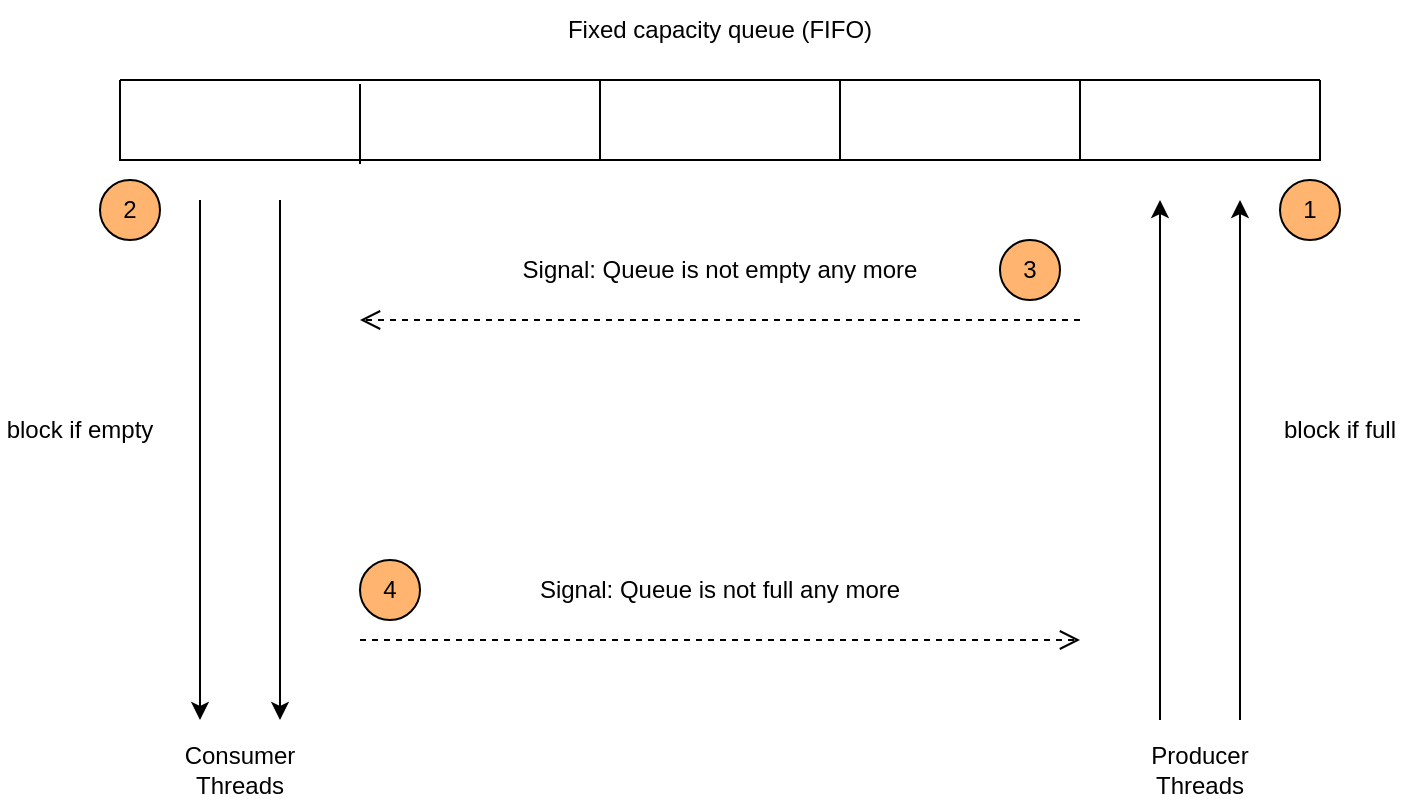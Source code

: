 <mxfile version="20.4.1" type="github">
  <diagram id="kgpKYQtTHZ0yAKxKKP6v" name="Page-1">
    <mxGraphModel dx="1108" dy="482" grid="1" gridSize="10" guides="1" tooltips="1" connect="1" arrows="1" fold="1" page="1" pageScale="1" pageWidth="850" pageHeight="1100" math="0" shadow="0">
      <root>
        <mxCell id="0" />
        <mxCell id="1" parent="0" />
        <mxCell id="6xNNRaoeywDFbzuQajoG-2" value="" style="endArrow=none;html=1;rounded=0;" edge="1" parent="1">
          <mxGeometry width="50" height="50" relative="1" as="geometry">
            <mxPoint x="240" y="122" as="sourcePoint" />
            <mxPoint x="240" y="82" as="targetPoint" />
            <Array as="points">
              <mxPoint x="240" y="82" />
            </Array>
          </mxGeometry>
        </mxCell>
        <mxCell id="6xNNRaoeywDFbzuQajoG-6" value="" style="endArrow=classic;html=1;rounded=0;" edge="1" parent="1">
          <mxGeometry width="50" height="50" relative="1" as="geometry">
            <mxPoint x="640" y="400" as="sourcePoint" />
            <mxPoint x="640" y="140" as="targetPoint" />
          </mxGeometry>
        </mxCell>
        <mxCell id="6xNNRaoeywDFbzuQajoG-7" value="" style="endArrow=classic;html=1;rounded=0;" edge="1" parent="1">
          <mxGeometry width="50" height="50" relative="1" as="geometry">
            <mxPoint x="680" y="400" as="sourcePoint" />
            <mxPoint x="680" y="140" as="targetPoint" />
          </mxGeometry>
        </mxCell>
        <mxCell id="6xNNRaoeywDFbzuQajoG-8" value="" style="endArrow=classic;html=1;rounded=0;" edge="1" parent="1">
          <mxGeometry width="50" height="50" relative="1" as="geometry">
            <mxPoint x="160" y="140" as="sourcePoint" />
            <mxPoint x="160" y="400" as="targetPoint" />
          </mxGeometry>
        </mxCell>
        <mxCell id="6xNNRaoeywDFbzuQajoG-9" value="" style="endArrow=classic;html=1;rounded=0;" edge="1" parent="1">
          <mxGeometry width="50" height="50" relative="1" as="geometry">
            <mxPoint x="200" y="140" as="sourcePoint" />
            <mxPoint x="200" y="400" as="targetPoint" />
          </mxGeometry>
        </mxCell>
        <mxCell id="6xNNRaoeywDFbzuQajoG-13" value="" style="html=1;verticalAlign=bottom;endArrow=open;dashed=1;endSize=8;rounded=0;" edge="1" parent="1">
          <mxGeometry relative="1" as="geometry">
            <mxPoint x="600" y="200" as="sourcePoint" />
            <mxPoint x="240" y="200" as="targetPoint" />
          </mxGeometry>
        </mxCell>
        <mxCell id="6xNNRaoeywDFbzuQajoG-14" value="" style="html=1;verticalAlign=bottom;endArrow=open;dashed=1;endSize=8;rounded=0;" edge="1" parent="1">
          <mxGeometry relative="1" as="geometry">
            <mxPoint x="240" y="360" as="sourcePoint" />
            <mxPoint x="600" y="360" as="targetPoint" />
          </mxGeometry>
        </mxCell>
        <mxCell id="6xNNRaoeywDFbzuQajoG-15" value="Signal: Queue is not empty any more" style="text;html=1;strokeColor=none;fillColor=none;align=center;verticalAlign=middle;whiteSpace=wrap;rounded=0;" vertex="1" parent="1">
          <mxGeometry x="280" y="160" width="280" height="30" as="geometry" />
        </mxCell>
        <mxCell id="6xNNRaoeywDFbzuQajoG-16" value="Signal: Queue is not full any more" style="text;html=1;strokeColor=none;fillColor=none;align=center;verticalAlign=middle;whiteSpace=wrap;rounded=0;" vertex="1" parent="1">
          <mxGeometry x="280" y="320" width="280" height="30" as="geometry" />
        </mxCell>
        <mxCell id="6xNNRaoeywDFbzuQajoG-17" value="Producer Threads" style="text;html=1;strokeColor=none;fillColor=none;align=center;verticalAlign=middle;whiteSpace=wrap;rounded=0;" vertex="1" parent="1">
          <mxGeometry x="630" y="410" width="60" height="30" as="geometry" />
        </mxCell>
        <mxCell id="6xNNRaoeywDFbzuQajoG-18" value="Consumer Threads" style="text;html=1;strokeColor=none;fillColor=none;align=center;verticalAlign=middle;whiteSpace=wrap;rounded=0;" vertex="1" parent="1">
          <mxGeometry x="150" y="410" width="60" height="30" as="geometry" />
        </mxCell>
        <mxCell id="6xNNRaoeywDFbzuQajoG-19" value="block if full" style="text;html=1;strokeColor=none;fillColor=none;align=center;verticalAlign=middle;whiteSpace=wrap;rounded=0;" vertex="1" parent="1">
          <mxGeometry x="700" y="240" width="60" height="30" as="geometry" />
        </mxCell>
        <mxCell id="6xNNRaoeywDFbzuQajoG-20" value="block if empty" style="text;html=1;strokeColor=none;fillColor=none;align=center;verticalAlign=middle;whiteSpace=wrap;rounded=0;" vertex="1" parent="1">
          <mxGeometry x="60" y="240" width="80" height="30" as="geometry" />
        </mxCell>
        <mxCell id="6xNNRaoeywDFbzuQajoG-21" value="Fixed capacity queue (FIFO)" style="text;html=1;strokeColor=none;fillColor=none;align=center;verticalAlign=middle;whiteSpace=wrap;rounded=0;" vertex="1" parent="1">
          <mxGeometry x="240" y="40" width="360" height="30" as="geometry" />
        </mxCell>
        <mxCell id="6xNNRaoeywDFbzuQajoG-24" value="1" style="ellipse;whiteSpace=wrap;html=1;aspect=fixed;fillColor=#FFB570;" vertex="1" parent="1">
          <mxGeometry x="700" y="130" width="30" height="30" as="geometry" />
        </mxCell>
        <mxCell id="6xNNRaoeywDFbzuQajoG-25" value="2" style="ellipse;whiteSpace=wrap;html=1;aspect=fixed;fillColor=#FFB570;" vertex="1" parent="1">
          <mxGeometry x="110" y="130" width="30" height="30" as="geometry" />
        </mxCell>
        <mxCell id="6xNNRaoeywDFbzuQajoG-26" value="3" style="ellipse;whiteSpace=wrap;html=1;aspect=fixed;fillColor=#FFB570;" vertex="1" parent="1">
          <mxGeometry x="560" y="160" width="30" height="30" as="geometry" />
        </mxCell>
        <mxCell id="6xNNRaoeywDFbzuQajoG-27" value="4" style="ellipse;whiteSpace=wrap;html=1;aspect=fixed;fillColor=#FFB570;" vertex="1" parent="1">
          <mxGeometry x="240" y="320" width="30" height="30" as="geometry" />
        </mxCell>
        <mxCell id="6xNNRaoeywDFbzuQajoG-1" value="" style="swimlane;startSize=0;fillColor=#B9E0A5;" vertex="1" parent="1">
          <mxGeometry x="120" y="80" width="600" height="40" as="geometry">
            <mxRectangle x="120" y="80" width="50" height="40" as="alternateBounds" />
          </mxGeometry>
        </mxCell>
        <mxCell id="6xNNRaoeywDFbzuQajoG-3" value="" style="endArrow=none;html=1;rounded=0;" edge="1" parent="6xNNRaoeywDFbzuQajoG-1">
          <mxGeometry width="50" height="50" relative="1" as="geometry">
            <mxPoint x="240" y="40" as="sourcePoint" />
            <mxPoint x="240" as="targetPoint" />
            <Array as="points">
              <mxPoint x="240" />
            </Array>
          </mxGeometry>
        </mxCell>
        <mxCell id="6xNNRaoeywDFbzuQajoG-4" value="" style="endArrow=none;html=1;rounded=0;" edge="1" parent="6xNNRaoeywDFbzuQajoG-1">
          <mxGeometry width="50" height="50" relative="1" as="geometry">
            <mxPoint x="360" y="40" as="sourcePoint" />
            <mxPoint x="360" as="targetPoint" />
            <Array as="points">
              <mxPoint x="360" />
            </Array>
          </mxGeometry>
        </mxCell>
        <mxCell id="6xNNRaoeywDFbzuQajoG-5" value="" style="endArrow=none;html=1;rounded=0;" edge="1" parent="6xNNRaoeywDFbzuQajoG-1">
          <mxGeometry width="50" height="50" relative="1" as="geometry">
            <mxPoint x="480" y="40" as="sourcePoint" />
            <mxPoint x="480" as="targetPoint" />
            <Array as="points">
              <mxPoint x="480" />
            </Array>
          </mxGeometry>
        </mxCell>
      </root>
    </mxGraphModel>
  </diagram>
</mxfile>
